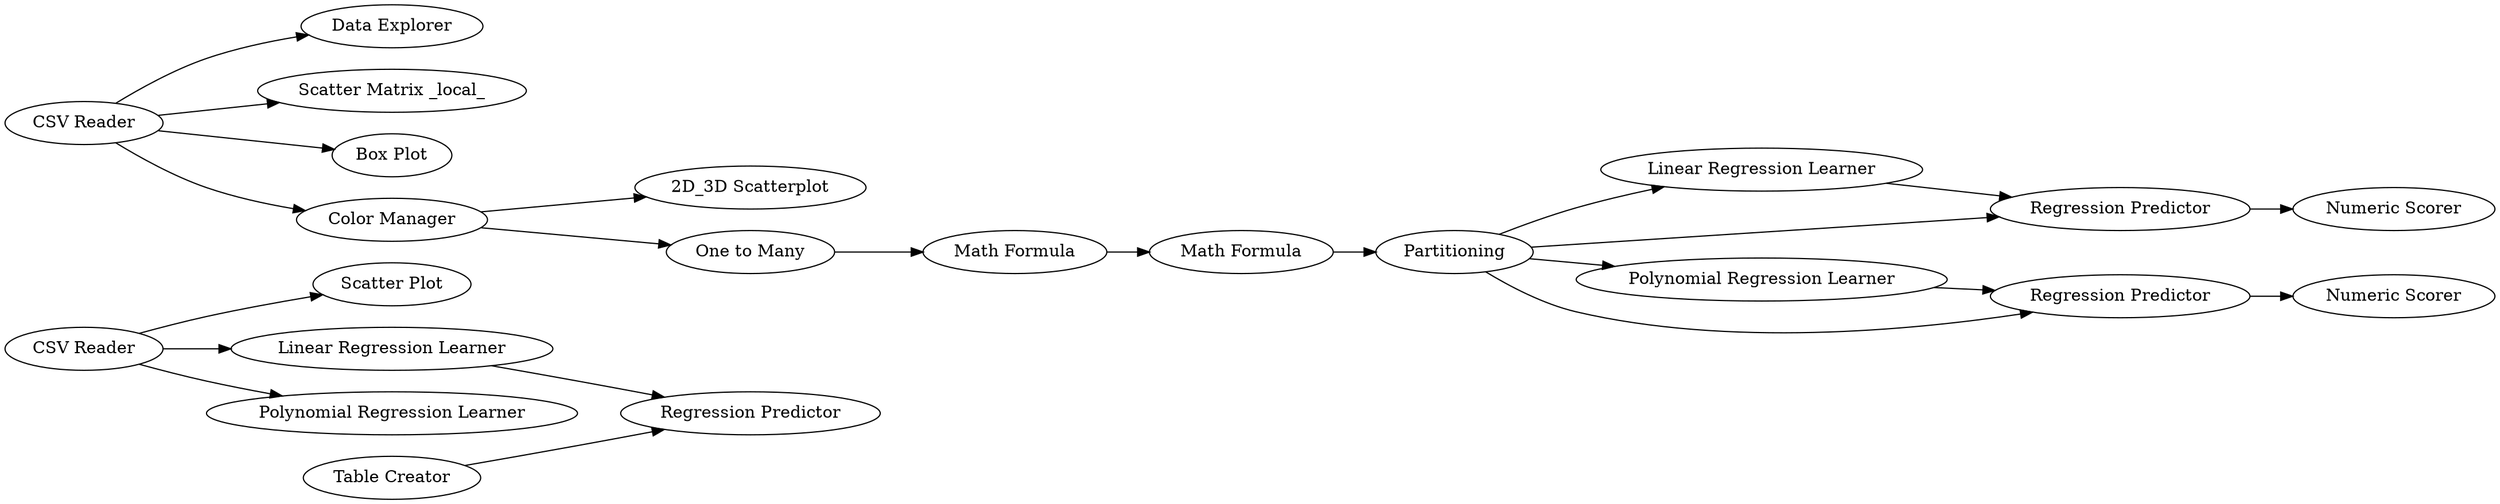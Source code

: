 digraph {
	1 [label="CSV Reader"]
	2 [label="Scatter Plot"]
	3 [label="Linear Regression Learner"]
	4 [label="Regression Predictor"]
	5 [label="Table Creator"]
	6 [label="Polynomial Regression Learner"]
	7 [label="CSV Reader"]
	8 [label="Data Explorer"]
	9 [label="Linear Regression Learner"]
	10 [label="Scatter Matrix _local_"]
	11 [label="Box Plot"]
	12 [label="Color Manager"]
	13 [label="2D_3D Scatterplot"]
	14 [label=Partitioning]
	15 [label="Regression Predictor"]
	16 [label="Numeric Scorer"]
	17 [label="Polynomial Regression Learner"]
	18 [label="Regression Predictor"]
	19 [label="Numeric Scorer"]
	20 [label="One to Many"]
	21 [label="Math Formula"]
	22 [label="Math Formula"]
	1 -> 2
	1 -> 3
	1 -> 6
	3 -> 4
	5 -> 4
	7 -> 8
	7 -> 10
	7 -> 11
	7 -> 12
	9 -> 15
	12 -> 13
	12 -> 20
	14 -> 9
	14 -> 15
	14 -> 17
	14 -> 18
	15 -> 16
	17 -> 18
	18 -> 19
	20 -> 21
	21 -> 22
	22 -> 14
	rankdir=LR
}
